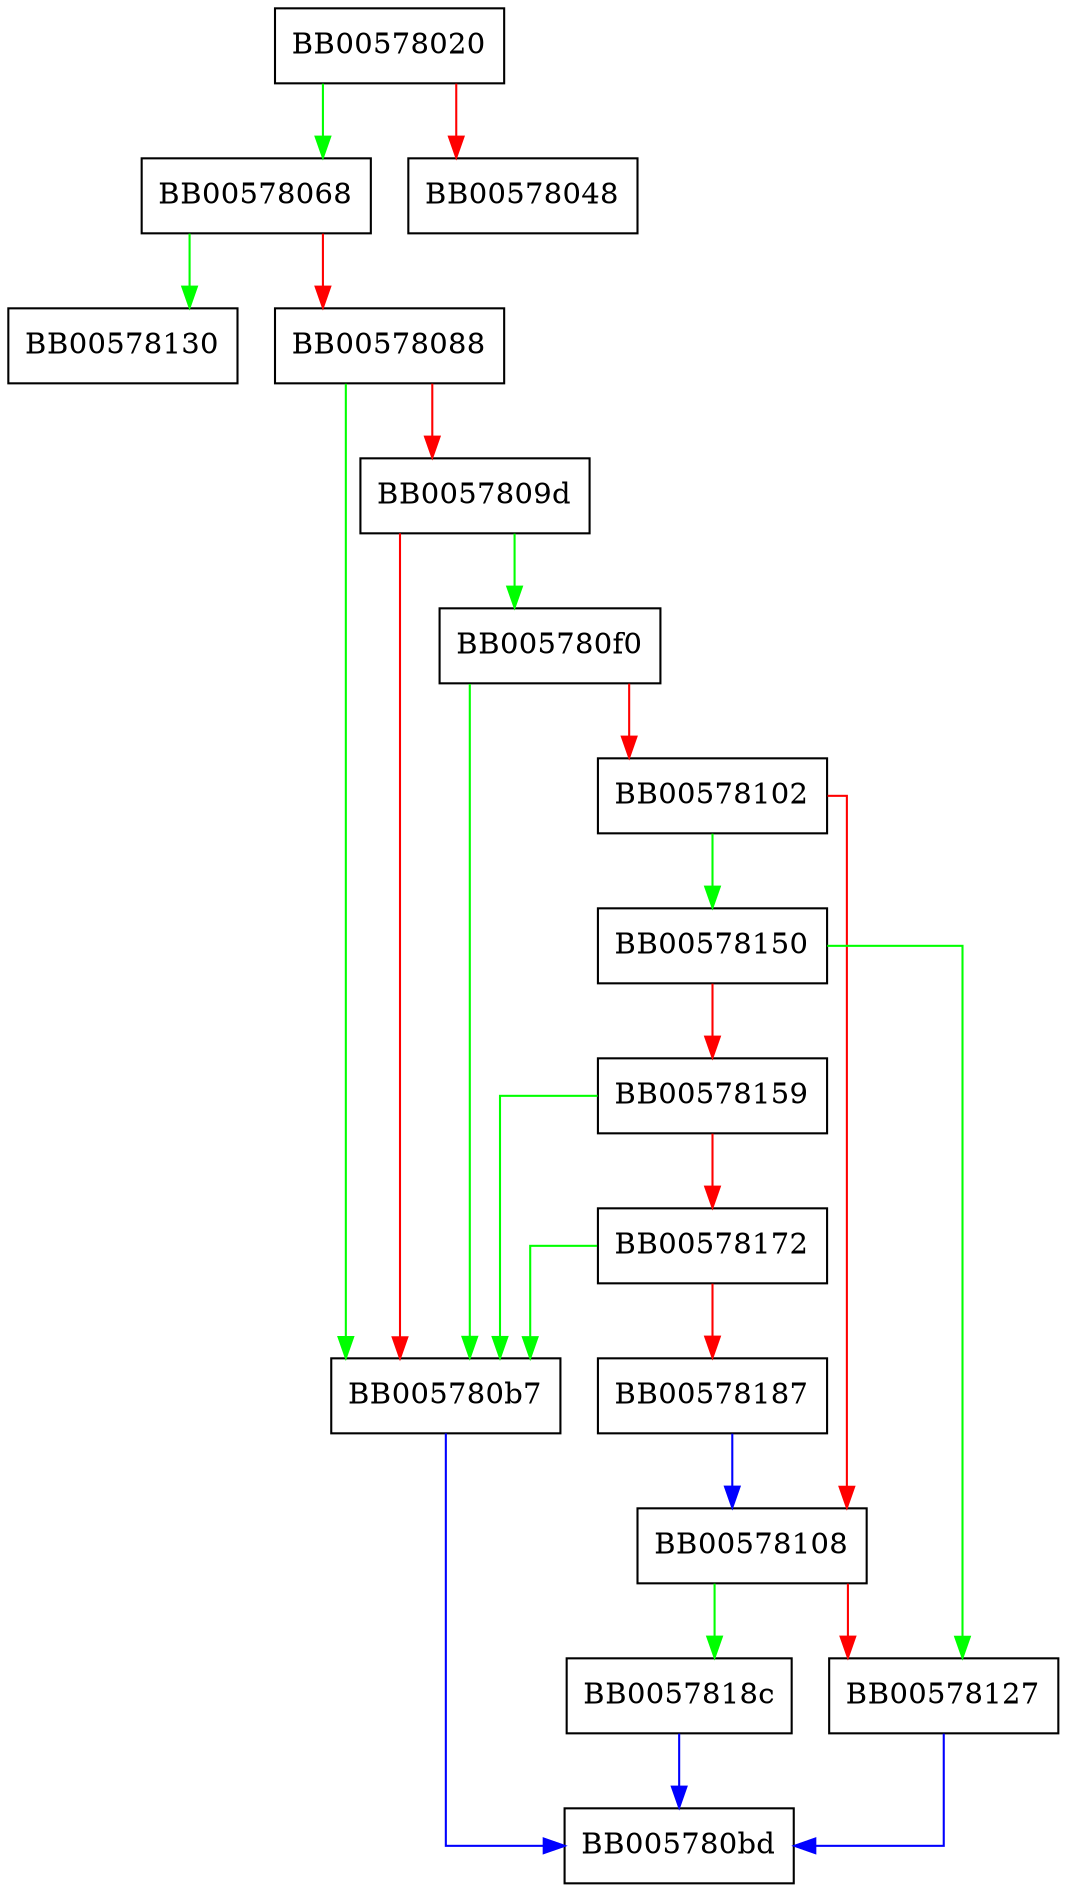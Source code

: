 digraph SCT_validate {
  node [shape="box"];
  graph [splines=ortho];
  BB00578020 -> BB00578068 [color="green"];
  BB00578020 -> BB00578048 [color="red"];
  BB00578068 -> BB00578130 [color="green"];
  BB00578068 -> BB00578088 [color="red"];
  BB00578088 -> BB005780b7 [color="green"];
  BB00578088 -> BB0057809d [color="red"];
  BB0057809d -> BB005780f0 [color="green"];
  BB0057809d -> BB005780b7 [color="red"];
  BB005780b7 -> BB005780bd [color="blue"];
  BB005780f0 -> BB005780b7 [color="green"];
  BB005780f0 -> BB00578102 [color="red"];
  BB00578102 -> BB00578150 [color="green"];
  BB00578102 -> BB00578108 [color="red"];
  BB00578108 -> BB0057818c [color="green"];
  BB00578108 -> BB00578127 [color="red"];
  BB00578127 -> BB005780bd [color="blue"];
  BB00578150 -> BB00578127 [color="green"];
  BB00578150 -> BB00578159 [color="red"];
  BB00578159 -> BB005780b7 [color="green"];
  BB00578159 -> BB00578172 [color="red"];
  BB00578172 -> BB005780b7 [color="green"];
  BB00578172 -> BB00578187 [color="red"];
  BB00578187 -> BB00578108 [color="blue"];
  BB0057818c -> BB005780bd [color="blue"];
}